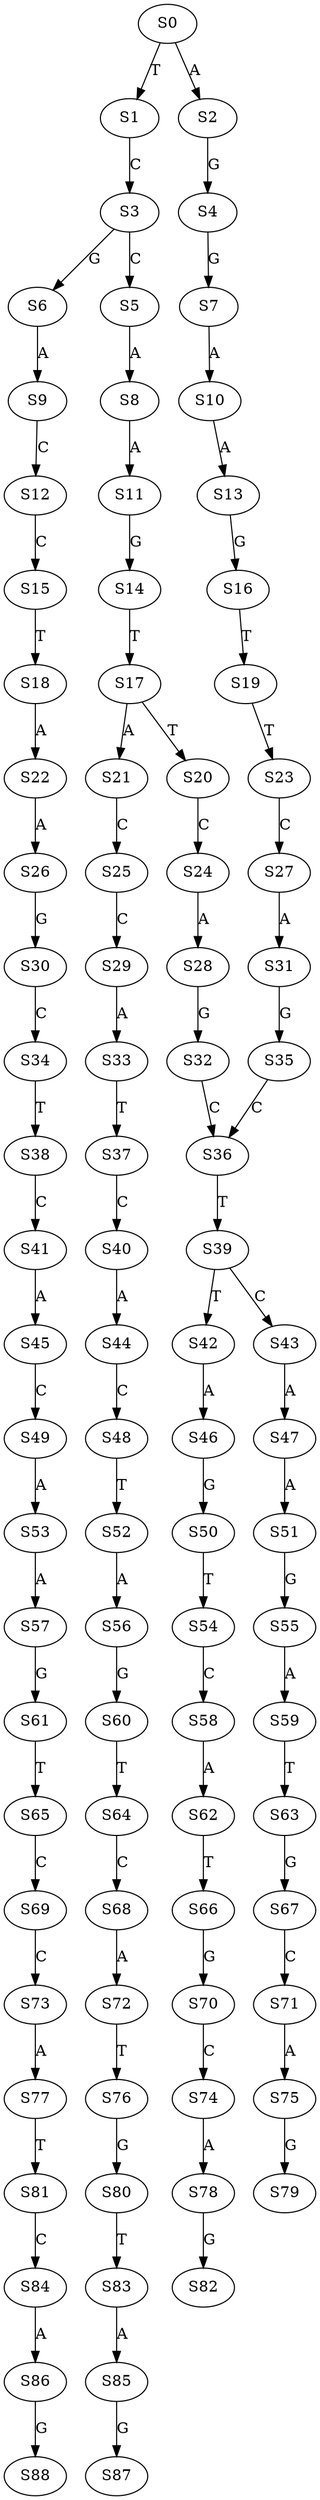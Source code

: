 strict digraph  {
	S0 -> S1 [ label = T ];
	S0 -> S2 [ label = A ];
	S1 -> S3 [ label = C ];
	S2 -> S4 [ label = G ];
	S3 -> S5 [ label = C ];
	S3 -> S6 [ label = G ];
	S4 -> S7 [ label = G ];
	S5 -> S8 [ label = A ];
	S6 -> S9 [ label = A ];
	S7 -> S10 [ label = A ];
	S8 -> S11 [ label = A ];
	S9 -> S12 [ label = C ];
	S10 -> S13 [ label = A ];
	S11 -> S14 [ label = G ];
	S12 -> S15 [ label = C ];
	S13 -> S16 [ label = G ];
	S14 -> S17 [ label = T ];
	S15 -> S18 [ label = T ];
	S16 -> S19 [ label = T ];
	S17 -> S20 [ label = T ];
	S17 -> S21 [ label = A ];
	S18 -> S22 [ label = A ];
	S19 -> S23 [ label = T ];
	S20 -> S24 [ label = C ];
	S21 -> S25 [ label = C ];
	S22 -> S26 [ label = A ];
	S23 -> S27 [ label = C ];
	S24 -> S28 [ label = A ];
	S25 -> S29 [ label = C ];
	S26 -> S30 [ label = G ];
	S27 -> S31 [ label = A ];
	S28 -> S32 [ label = G ];
	S29 -> S33 [ label = A ];
	S30 -> S34 [ label = C ];
	S31 -> S35 [ label = G ];
	S32 -> S36 [ label = C ];
	S33 -> S37 [ label = T ];
	S34 -> S38 [ label = T ];
	S35 -> S36 [ label = C ];
	S36 -> S39 [ label = T ];
	S37 -> S40 [ label = C ];
	S38 -> S41 [ label = C ];
	S39 -> S42 [ label = T ];
	S39 -> S43 [ label = C ];
	S40 -> S44 [ label = A ];
	S41 -> S45 [ label = A ];
	S42 -> S46 [ label = A ];
	S43 -> S47 [ label = A ];
	S44 -> S48 [ label = C ];
	S45 -> S49 [ label = C ];
	S46 -> S50 [ label = G ];
	S47 -> S51 [ label = A ];
	S48 -> S52 [ label = T ];
	S49 -> S53 [ label = A ];
	S50 -> S54 [ label = T ];
	S51 -> S55 [ label = G ];
	S52 -> S56 [ label = A ];
	S53 -> S57 [ label = A ];
	S54 -> S58 [ label = C ];
	S55 -> S59 [ label = A ];
	S56 -> S60 [ label = G ];
	S57 -> S61 [ label = G ];
	S58 -> S62 [ label = A ];
	S59 -> S63 [ label = T ];
	S60 -> S64 [ label = T ];
	S61 -> S65 [ label = T ];
	S62 -> S66 [ label = T ];
	S63 -> S67 [ label = G ];
	S64 -> S68 [ label = C ];
	S65 -> S69 [ label = C ];
	S66 -> S70 [ label = G ];
	S67 -> S71 [ label = C ];
	S68 -> S72 [ label = A ];
	S69 -> S73 [ label = C ];
	S70 -> S74 [ label = C ];
	S71 -> S75 [ label = A ];
	S72 -> S76 [ label = T ];
	S73 -> S77 [ label = A ];
	S74 -> S78 [ label = A ];
	S75 -> S79 [ label = G ];
	S76 -> S80 [ label = G ];
	S77 -> S81 [ label = T ];
	S78 -> S82 [ label = G ];
	S80 -> S83 [ label = T ];
	S81 -> S84 [ label = C ];
	S83 -> S85 [ label = A ];
	S84 -> S86 [ label = A ];
	S85 -> S87 [ label = G ];
	S86 -> S88 [ label = G ];
}
